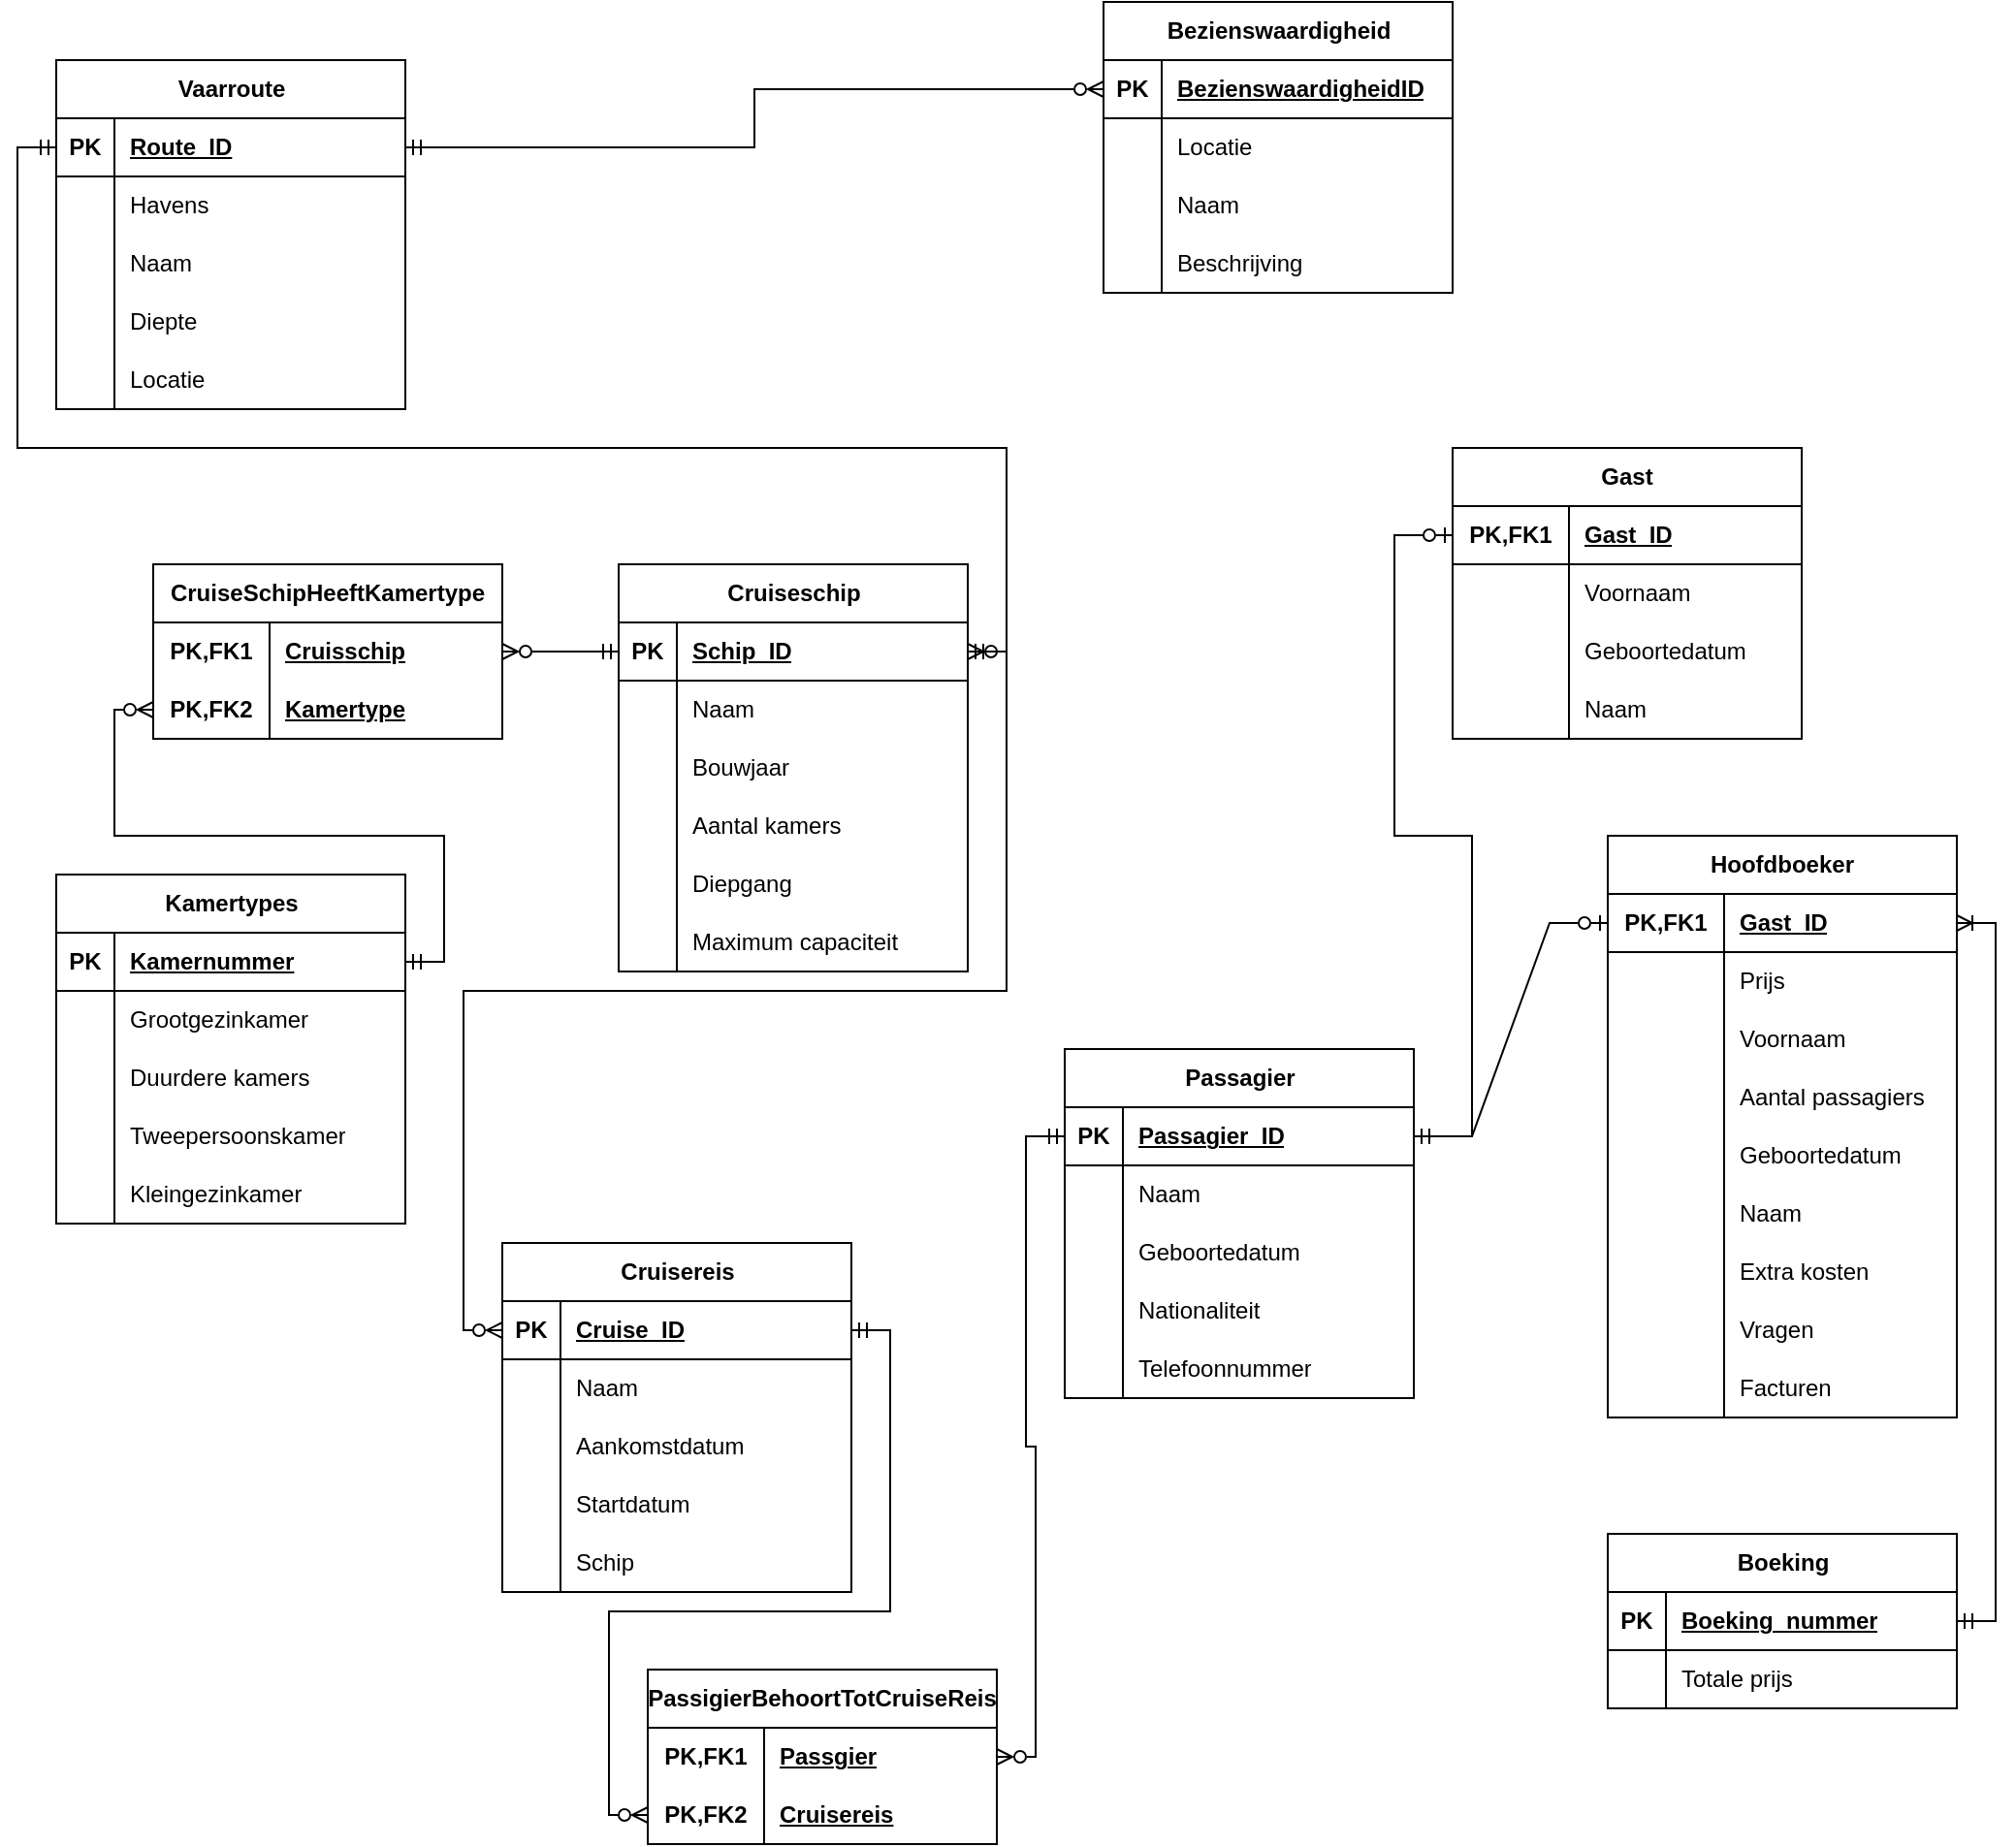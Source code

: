 <mxfile>
    <diagram name="Pagina-1" id="MxXx9mDDx4QhnKRGzJoc">
        <mxGraphModel dx="1166" dy="804" grid="1" gridSize="10" guides="1" tooltips="1" connect="1" arrows="1" fold="1" page="1" pageScale="1" pageWidth="1169" pageHeight="1169" math="0" shadow="0">
            <root>
                <mxCell id="0"/>
                <mxCell id="1" parent="0"/>
                <mxCell id="ulUofEQwC76TlxOt-sCr-1" value="Vaarroute" style="shape=table;startSize=30;container=1;collapsible=1;childLayout=tableLayout;fixedRows=1;rowLines=0;fontStyle=1;align=center;resizeLast=1;html=1;" parent="1" vertex="1">
                    <mxGeometry x="100" y="130" width="180" height="180" as="geometry"/>
                </mxCell>
                <mxCell id="ulUofEQwC76TlxOt-sCr-2" value="" style="shape=tableRow;horizontal=0;startSize=0;swimlaneHead=0;swimlaneBody=0;fillColor=none;collapsible=0;dropTarget=0;points=[[0,0.5],[1,0.5]];portConstraint=eastwest;top=0;left=0;right=0;bottom=1;" parent="ulUofEQwC76TlxOt-sCr-1" vertex="1">
                    <mxGeometry y="30" width="180" height="30" as="geometry"/>
                </mxCell>
                <mxCell id="ulUofEQwC76TlxOt-sCr-3" value="PK" style="shape=partialRectangle;connectable=0;fillColor=none;top=0;left=0;bottom=0;right=0;fontStyle=1;overflow=hidden;whiteSpace=wrap;html=1;" parent="ulUofEQwC76TlxOt-sCr-2" vertex="1">
                    <mxGeometry width="30" height="30" as="geometry">
                        <mxRectangle width="30" height="30" as="alternateBounds"/>
                    </mxGeometry>
                </mxCell>
                <mxCell id="ulUofEQwC76TlxOt-sCr-4" value="Route_ID" style="shape=partialRectangle;connectable=0;fillColor=none;top=0;left=0;bottom=0;right=0;align=left;spacingLeft=6;fontStyle=5;overflow=hidden;whiteSpace=wrap;html=1;" parent="ulUofEQwC76TlxOt-sCr-2" vertex="1">
                    <mxGeometry x="30" width="150" height="30" as="geometry">
                        <mxRectangle width="150" height="30" as="alternateBounds"/>
                    </mxGeometry>
                </mxCell>
                <mxCell id="ulUofEQwC76TlxOt-sCr-5" value="" style="shape=tableRow;horizontal=0;startSize=0;swimlaneHead=0;swimlaneBody=0;fillColor=none;collapsible=0;dropTarget=0;points=[[0,0.5],[1,0.5]];portConstraint=eastwest;top=0;left=0;right=0;bottom=0;" parent="ulUofEQwC76TlxOt-sCr-1" vertex="1">
                    <mxGeometry y="60" width="180" height="30" as="geometry"/>
                </mxCell>
                <mxCell id="ulUofEQwC76TlxOt-sCr-6" value="" style="shape=partialRectangle;connectable=0;fillColor=none;top=0;left=0;bottom=0;right=0;editable=1;overflow=hidden;whiteSpace=wrap;html=1;" parent="ulUofEQwC76TlxOt-sCr-5" vertex="1">
                    <mxGeometry width="30" height="30" as="geometry">
                        <mxRectangle width="30" height="30" as="alternateBounds"/>
                    </mxGeometry>
                </mxCell>
                <mxCell id="ulUofEQwC76TlxOt-sCr-7" value="Havens" style="shape=partialRectangle;connectable=0;fillColor=none;top=0;left=0;bottom=0;right=0;align=left;spacingLeft=6;overflow=hidden;whiteSpace=wrap;html=1;" parent="ulUofEQwC76TlxOt-sCr-5" vertex="1">
                    <mxGeometry x="30" width="150" height="30" as="geometry">
                        <mxRectangle width="150" height="30" as="alternateBounds"/>
                    </mxGeometry>
                </mxCell>
                <mxCell id="ulUofEQwC76TlxOt-sCr-8" value="" style="shape=tableRow;horizontal=0;startSize=0;swimlaneHead=0;swimlaneBody=0;fillColor=none;collapsible=0;dropTarget=0;points=[[0,0.5],[1,0.5]];portConstraint=eastwest;top=0;left=0;right=0;bottom=0;" parent="ulUofEQwC76TlxOt-sCr-1" vertex="1">
                    <mxGeometry y="90" width="180" height="30" as="geometry"/>
                </mxCell>
                <mxCell id="ulUofEQwC76TlxOt-sCr-9" value="" style="shape=partialRectangle;connectable=0;fillColor=none;top=0;left=0;bottom=0;right=0;editable=1;overflow=hidden;whiteSpace=wrap;html=1;" parent="ulUofEQwC76TlxOt-sCr-8" vertex="1">
                    <mxGeometry width="30" height="30" as="geometry">
                        <mxRectangle width="30" height="30" as="alternateBounds"/>
                    </mxGeometry>
                </mxCell>
                <mxCell id="ulUofEQwC76TlxOt-sCr-10" value="Naam" style="shape=partialRectangle;connectable=0;fillColor=none;top=0;left=0;bottom=0;right=0;align=left;spacingLeft=6;overflow=hidden;whiteSpace=wrap;html=1;" parent="ulUofEQwC76TlxOt-sCr-8" vertex="1">
                    <mxGeometry x="30" width="150" height="30" as="geometry">
                        <mxRectangle width="150" height="30" as="alternateBounds"/>
                    </mxGeometry>
                </mxCell>
                <mxCell id="ulUofEQwC76TlxOt-sCr-11" value="" style="shape=tableRow;horizontal=0;startSize=0;swimlaneHead=0;swimlaneBody=0;fillColor=none;collapsible=0;dropTarget=0;points=[[0,0.5],[1,0.5]];portConstraint=eastwest;top=0;left=0;right=0;bottom=0;" parent="ulUofEQwC76TlxOt-sCr-1" vertex="1">
                    <mxGeometry y="120" width="180" height="30" as="geometry"/>
                </mxCell>
                <mxCell id="ulUofEQwC76TlxOt-sCr-12" value="" style="shape=partialRectangle;connectable=0;fillColor=none;top=0;left=0;bottom=0;right=0;editable=1;overflow=hidden;whiteSpace=wrap;html=1;" parent="ulUofEQwC76TlxOt-sCr-11" vertex="1">
                    <mxGeometry width="30" height="30" as="geometry">
                        <mxRectangle width="30" height="30" as="alternateBounds"/>
                    </mxGeometry>
                </mxCell>
                <mxCell id="ulUofEQwC76TlxOt-sCr-13" value="Diepte" style="shape=partialRectangle;connectable=0;fillColor=none;top=0;left=0;bottom=0;right=0;align=left;spacingLeft=6;overflow=hidden;whiteSpace=wrap;html=1;" parent="ulUofEQwC76TlxOt-sCr-11" vertex="1">
                    <mxGeometry x="30" width="150" height="30" as="geometry">
                        <mxRectangle width="150" height="30" as="alternateBounds"/>
                    </mxGeometry>
                </mxCell>
                <mxCell id="ulUofEQwC76TlxOt-sCr-14" style="shape=tableRow;horizontal=0;startSize=0;swimlaneHead=0;swimlaneBody=0;fillColor=none;collapsible=0;dropTarget=0;points=[[0,0.5],[1,0.5]];portConstraint=eastwest;top=0;left=0;right=0;bottom=0;" parent="ulUofEQwC76TlxOt-sCr-1" vertex="1">
                    <mxGeometry y="150" width="180" height="30" as="geometry"/>
                </mxCell>
                <mxCell id="ulUofEQwC76TlxOt-sCr-15" style="shape=partialRectangle;connectable=0;fillColor=none;top=0;left=0;bottom=0;right=0;editable=1;overflow=hidden;whiteSpace=wrap;html=1;" parent="ulUofEQwC76TlxOt-sCr-14" vertex="1">
                    <mxGeometry width="30" height="30" as="geometry">
                        <mxRectangle width="30" height="30" as="alternateBounds"/>
                    </mxGeometry>
                </mxCell>
                <mxCell id="ulUofEQwC76TlxOt-sCr-16" value="Locatie" style="shape=partialRectangle;connectable=0;fillColor=none;top=0;left=0;bottom=0;right=0;align=left;spacingLeft=6;overflow=hidden;whiteSpace=wrap;html=1;" parent="ulUofEQwC76TlxOt-sCr-14" vertex="1">
                    <mxGeometry x="30" width="150" height="30" as="geometry">
                        <mxRectangle width="150" height="30" as="alternateBounds"/>
                    </mxGeometry>
                </mxCell>
                <mxCell id="ulUofEQwC76TlxOt-sCr-17" value="Bezienswaardigheid" style="shape=table;startSize=30;container=1;collapsible=1;childLayout=tableLayout;fixedRows=1;rowLines=0;fontStyle=1;align=center;resizeLast=1;html=1;" parent="1" vertex="1">
                    <mxGeometry x="640" y="100" width="180" height="150" as="geometry"/>
                </mxCell>
                <mxCell id="ulUofEQwC76TlxOt-sCr-18" value="" style="shape=tableRow;horizontal=0;startSize=0;swimlaneHead=0;swimlaneBody=0;fillColor=none;collapsible=0;dropTarget=0;points=[[0,0.5],[1,0.5]];portConstraint=eastwest;top=0;left=0;right=0;bottom=1;" parent="ulUofEQwC76TlxOt-sCr-17" vertex="1">
                    <mxGeometry y="30" width="180" height="30" as="geometry"/>
                </mxCell>
                <mxCell id="ulUofEQwC76TlxOt-sCr-19" value="PK" style="shape=partialRectangle;connectable=0;fillColor=none;top=0;left=0;bottom=0;right=0;fontStyle=1;overflow=hidden;whiteSpace=wrap;html=1;" parent="ulUofEQwC76TlxOt-sCr-18" vertex="1">
                    <mxGeometry width="30" height="30" as="geometry">
                        <mxRectangle width="30" height="30" as="alternateBounds"/>
                    </mxGeometry>
                </mxCell>
                <mxCell id="ulUofEQwC76TlxOt-sCr-20" value="BezienswaardigheidID" style="shape=partialRectangle;connectable=0;fillColor=none;top=0;left=0;bottom=0;right=0;align=left;spacingLeft=6;fontStyle=5;overflow=hidden;whiteSpace=wrap;html=1;" parent="ulUofEQwC76TlxOt-sCr-18" vertex="1">
                    <mxGeometry x="30" width="150" height="30" as="geometry">
                        <mxRectangle width="150" height="30" as="alternateBounds"/>
                    </mxGeometry>
                </mxCell>
                <mxCell id="ulUofEQwC76TlxOt-sCr-21" value="" style="shape=tableRow;horizontal=0;startSize=0;swimlaneHead=0;swimlaneBody=0;fillColor=none;collapsible=0;dropTarget=0;points=[[0,0.5],[1,0.5]];portConstraint=eastwest;top=0;left=0;right=0;bottom=0;" parent="ulUofEQwC76TlxOt-sCr-17" vertex="1">
                    <mxGeometry y="60" width="180" height="30" as="geometry"/>
                </mxCell>
                <mxCell id="ulUofEQwC76TlxOt-sCr-22" value="" style="shape=partialRectangle;connectable=0;fillColor=none;top=0;left=0;bottom=0;right=0;editable=1;overflow=hidden;whiteSpace=wrap;html=1;" parent="ulUofEQwC76TlxOt-sCr-21" vertex="1">
                    <mxGeometry width="30" height="30" as="geometry">
                        <mxRectangle width="30" height="30" as="alternateBounds"/>
                    </mxGeometry>
                </mxCell>
                <mxCell id="ulUofEQwC76TlxOt-sCr-23" value="Locatie" style="shape=partialRectangle;connectable=0;fillColor=none;top=0;left=0;bottom=0;right=0;align=left;spacingLeft=6;overflow=hidden;whiteSpace=wrap;html=1;" parent="ulUofEQwC76TlxOt-sCr-21" vertex="1">
                    <mxGeometry x="30" width="150" height="30" as="geometry">
                        <mxRectangle width="150" height="30" as="alternateBounds"/>
                    </mxGeometry>
                </mxCell>
                <mxCell id="ulUofEQwC76TlxOt-sCr-24" value="" style="shape=tableRow;horizontal=0;startSize=0;swimlaneHead=0;swimlaneBody=0;fillColor=none;collapsible=0;dropTarget=0;points=[[0,0.5],[1,0.5]];portConstraint=eastwest;top=0;left=0;right=0;bottom=0;" parent="ulUofEQwC76TlxOt-sCr-17" vertex="1">
                    <mxGeometry y="90" width="180" height="30" as="geometry"/>
                </mxCell>
                <mxCell id="ulUofEQwC76TlxOt-sCr-25" value="" style="shape=partialRectangle;connectable=0;fillColor=none;top=0;left=0;bottom=0;right=0;editable=1;overflow=hidden;whiteSpace=wrap;html=1;" parent="ulUofEQwC76TlxOt-sCr-24" vertex="1">
                    <mxGeometry width="30" height="30" as="geometry">
                        <mxRectangle width="30" height="30" as="alternateBounds"/>
                    </mxGeometry>
                </mxCell>
                <mxCell id="ulUofEQwC76TlxOt-sCr-26" value="Naam" style="shape=partialRectangle;connectable=0;fillColor=none;top=0;left=0;bottom=0;right=0;align=left;spacingLeft=6;overflow=hidden;whiteSpace=wrap;html=1;" parent="ulUofEQwC76TlxOt-sCr-24" vertex="1">
                    <mxGeometry x="30" width="150" height="30" as="geometry">
                        <mxRectangle width="150" height="30" as="alternateBounds"/>
                    </mxGeometry>
                </mxCell>
                <mxCell id="ulUofEQwC76TlxOt-sCr-27" value="" style="shape=tableRow;horizontal=0;startSize=0;swimlaneHead=0;swimlaneBody=0;fillColor=none;collapsible=0;dropTarget=0;points=[[0,0.5],[1,0.5]];portConstraint=eastwest;top=0;left=0;right=0;bottom=0;" parent="ulUofEQwC76TlxOt-sCr-17" vertex="1">
                    <mxGeometry y="120" width="180" height="30" as="geometry"/>
                </mxCell>
                <mxCell id="ulUofEQwC76TlxOt-sCr-28" value="" style="shape=partialRectangle;connectable=0;fillColor=none;top=0;left=0;bottom=0;right=0;editable=1;overflow=hidden;whiteSpace=wrap;html=1;" parent="ulUofEQwC76TlxOt-sCr-27" vertex="1">
                    <mxGeometry width="30" height="30" as="geometry">
                        <mxRectangle width="30" height="30" as="alternateBounds"/>
                    </mxGeometry>
                </mxCell>
                <mxCell id="ulUofEQwC76TlxOt-sCr-29" value="Beschrijving" style="shape=partialRectangle;connectable=0;fillColor=none;top=0;left=0;bottom=0;right=0;align=left;spacingLeft=6;overflow=hidden;whiteSpace=wrap;html=1;" parent="ulUofEQwC76TlxOt-sCr-27" vertex="1">
                    <mxGeometry x="30" width="150" height="30" as="geometry">
                        <mxRectangle width="150" height="30" as="alternateBounds"/>
                    </mxGeometry>
                </mxCell>
                <mxCell id="ulUofEQwC76TlxOt-sCr-30" value="Cruisereis" style="shape=table;startSize=30;container=1;collapsible=1;childLayout=tableLayout;fixedRows=1;rowLines=0;fontStyle=1;align=center;resizeLast=1;html=1;" parent="1" vertex="1">
                    <mxGeometry x="330" y="740" width="180" height="180" as="geometry"/>
                </mxCell>
                <mxCell id="ulUofEQwC76TlxOt-sCr-31" value="" style="shape=tableRow;horizontal=0;startSize=0;swimlaneHead=0;swimlaneBody=0;fillColor=none;collapsible=0;dropTarget=0;points=[[0,0.5],[1,0.5]];portConstraint=eastwest;top=0;left=0;right=0;bottom=1;" parent="ulUofEQwC76TlxOt-sCr-30" vertex="1">
                    <mxGeometry y="30" width="180" height="30" as="geometry"/>
                </mxCell>
                <mxCell id="ulUofEQwC76TlxOt-sCr-32" value="PK" style="shape=partialRectangle;connectable=0;fillColor=none;top=0;left=0;bottom=0;right=0;fontStyle=1;overflow=hidden;whiteSpace=wrap;html=1;" parent="ulUofEQwC76TlxOt-sCr-31" vertex="1">
                    <mxGeometry width="30" height="30" as="geometry">
                        <mxRectangle width="30" height="30" as="alternateBounds"/>
                    </mxGeometry>
                </mxCell>
                <mxCell id="ulUofEQwC76TlxOt-sCr-33" value="Cruise_ID" style="shape=partialRectangle;connectable=0;fillColor=none;top=0;left=0;bottom=0;right=0;align=left;spacingLeft=6;fontStyle=5;overflow=hidden;whiteSpace=wrap;html=1;" parent="ulUofEQwC76TlxOt-sCr-31" vertex="1">
                    <mxGeometry x="30" width="150" height="30" as="geometry">
                        <mxRectangle width="150" height="30" as="alternateBounds"/>
                    </mxGeometry>
                </mxCell>
                <mxCell id="ulUofEQwC76TlxOt-sCr-34" value="" style="shape=tableRow;horizontal=0;startSize=0;swimlaneHead=0;swimlaneBody=0;fillColor=none;collapsible=0;dropTarget=0;points=[[0,0.5],[1,0.5]];portConstraint=eastwest;top=0;left=0;right=0;bottom=0;" parent="ulUofEQwC76TlxOt-sCr-30" vertex="1">
                    <mxGeometry y="60" width="180" height="30" as="geometry"/>
                </mxCell>
                <mxCell id="ulUofEQwC76TlxOt-sCr-35" value="" style="shape=partialRectangle;connectable=0;fillColor=none;top=0;left=0;bottom=0;right=0;editable=1;overflow=hidden;whiteSpace=wrap;html=1;" parent="ulUofEQwC76TlxOt-sCr-34" vertex="1">
                    <mxGeometry width="30" height="30" as="geometry">
                        <mxRectangle width="30" height="30" as="alternateBounds"/>
                    </mxGeometry>
                </mxCell>
                <mxCell id="ulUofEQwC76TlxOt-sCr-36" value="Naam" style="shape=partialRectangle;connectable=0;fillColor=none;top=0;left=0;bottom=0;right=0;align=left;spacingLeft=6;overflow=hidden;whiteSpace=wrap;html=1;" parent="ulUofEQwC76TlxOt-sCr-34" vertex="1">
                    <mxGeometry x="30" width="150" height="30" as="geometry">
                        <mxRectangle width="150" height="30" as="alternateBounds"/>
                    </mxGeometry>
                </mxCell>
                <mxCell id="ulUofEQwC76TlxOt-sCr-37" value="" style="shape=tableRow;horizontal=0;startSize=0;swimlaneHead=0;swimlaneBody=0;fillColor=none;collapsible=0;dropTarget=0;points=[[0,0.5],[1,0.5]];portConstraint=eastwest;top=0;left=0;right=0;bottom=0;" parent="ulUofEQwC76TlxOt-sCr-30" vertex="1">
                    <mxGeometry y="90" width="180" height="30" as="geometry"/>
                </mxCell>
                <mxCell id="ulUofEQwC76TlxOt-sCr-38" value="" style="shape=partialRectangle;connectable=0;fillColor=none;top=0;left=0;bottom=0;right=0;editable=1;overflow=hidden;whiteSpace=wrap;html=1;" parent="ulUofEQwC76TlxOt-sCr-37" vertex="1">
                    <mxGeometry width="30" height="30" as="geometry">
                        <mxRectangle width="30" height="30" as="alternateBounds"/>
                    </mxGeometry>
                </mxCell>
                <mxCell id="ulUofEQwC76TlxOt-sCr-39" value="Aankomstdatum" style="shape=partialRectangle;connectable=0;fillColor=none;top=0;left=0;bottom=0;right=0;align=left;spacingLeft=6;overflow=hidden;whiteSpace=wrap;html=1;" parent="ulUofEQwC76TlxOt-sCr-37" vertex="1">
                    <mxGeometry x="30" width="150" height="30" as="geometry">
                        <mxRectangle width="150" height="30" as="alternateBounds"/>
                    </mxGeometry>
                </mxCell>
                <mxCell id="ulUofEQwC76TlxOt-sCr-40" value="" style="shape=tableRow;horizontal=0;startSize=0;swimlaneHead=0;swimlaneBody=0;fillColor=none;collapsible=0;dropTarget=0;points=[[0,0.5],[1,0.5]];portConstraint=eastwest;top=0;left=0;right=0;bottom=0;" parent="ulUofEQwC76TlxOt-sCr-30" vertex="1">
                    <mxGeometry y="120" width="180" height="30" as="geometry"/>
                </mxCell>
                <mxCell id="ulUofEQwC76TlxOt-sCr-41" value="" style="shape=partialRectangle;connectable=0;fillColor=none;top=0;left=0;bottom=0;right=0;editable=1;overflow=hidden;whiteSpace=wrap;html=1;" parent="ulUofEQwC76TlxOt-sCr-40" vertex="1">
                    <mxGeometry width="30" height="30" as="geometry">
                        <mxRectangle width="30" height="30" as="alternateBounds"/>
                    </mxGeometry>
                </mxCell>
                <mxCell id="ulUofEQwC76TlxOt-sCr-42" value="Startdatum" style="shape=partialRectangle;connectable=0;fillColor=none;top=0;left=0;bottom=0;right=0;align=left;spacingLeft=6;overflow=hidden;whiteSpace=wrap;html=1;" parent="ulUofEQwC76TlxOt-sCr-40" vertex="1">
                    <mxGeometry x="30" width="150" height="30" as="geometry">
                        <mxRectangle width="150" height="30" as="alternateBounds"/>
                    </mxGeometry>
                </mxCell>
                <mxCell id="ulUofEQwC76TlxOt-sCr-43" style="shape=tableRow;horizontal=0;startSize=0;swimlaneHead=0;swimlaneBody=0;fillColor=none;collapsible=0;dropTarget=0;points=[[0,0.5],[1,0.5]];portConstraint=eastwest;top=0;left=0;right=0;bottom=0;" parent="ulUofEQwC76TlxOt-sCr-30" vertex="1">
                    <mxGeometry y="150" width="180" height="30" as="geometry"/>
                </mxCell>
                <mxCell id="ulUofEQwC76TlxOt-sCr-44" style="shape=partialRectangle;connectable=0;fillColor=none;top=0;left=0;bottom=0;right=0;editable=1;overflow=hidden;whiteSpace=wrap;html=1;" parent="ulUofEQwC76TlxOt-sCr-43" vertex="1">
                    <mxGeometry width="30" height="30" as="geometry">
                        <mxRectangle width="30" height="30" as="alternateBounds"/>
                    </mxGeometry>
                </mxCell>
                <mxCell id="ulUofEQwC76TlxOt-sCr-45" value="Schip" style="shape=partialRectangle;connectable=0;fillColor=none;top=0;left=0;bottom=0;right=0;align=left;spacingLeft=6;overflow=hidden;whiteSpace=wrap;html=1;" parent="ulUofEQwC76TlxOt-sCr-43" vertex="1">
                    <mxGeometry x="30" width="150" height="30" as="geometry">
                        <mxRectangle width="150" height="30" as="alternateBounds"/>
                    </mxGeometry>
                </mxCell>
                <mxCell id="ulUofEQwC76TlxOt-sCr-46" value="Cruiseschip" style="shape=table;startSize=30;container=1;collapsible=1;childLayout=tableLayout;fixedRows=1;rowLines=0;fontStyle=1;align=center;resizeLast=1;html=1;" parent="1" vertex="1">
                    <mxGeometry x="390" y="390" width="180" height="210" as="geometry"/>
                </mxCell>
                <mxCell id="ulUofEQwC76TlxOt-sCr-47" value="" style="shape=tableRow;horizontal=0;startSize=0;swimlaneHead=0;swimlaneBody=0;fillColor=none;collapsible=0;dropTarget=0;points=[[0,0.5],[1,0.5]];portConstraint=eastwest;top=0;left=0;right=0;bottom=1;" parent="ulUofEQwC76TlxOt-sCr-46" vertex="1">
                    <mxGeometry y="30" width="180" height="30" as="geometry"/>
                </mxCell>
                <mxCell id="ulUofEQwC76TlxOt-sCr-48" value="PK" style="shape=partialRectangle;connectable=0;fillColor=none;top=0;left=0;bottom=0;right=0;fontStyle=1;overflow=hidden;whiteSpace=wrap;html=1;" parent="ulUofEQwC76TlxOt-sCr-47" vertex="1">
                    <mxGeometry width="30" height="30" as="geometry">
                        <mxRectangle width="30" height="30" as="alternateBounds"/>
                    </mxGeometry>
                </mxCell>
                <mxCell id="ulUofEQwC76TlxOt-sCr-49" value="Schip_ID" style="shape=partialRectangle;connectable=0;fillColor=none;top=0;left=0;bottom=0;right=0;align=left;spacingLeft=6;fontStyle=5;overflow=hidden;whiteSpace=wrap;html=1;" parent="ulUofEQwC76TlxOt-sCr-47" vertex="1">
                    <mxGeometry x="30" width="150" height="30" as="geometry">
                        <mxRectangle width="150" height="30" as="alternateBounds"/>
                    </mxGeometry>
                </mxCell>
                <mxCell id="ulUofEQwC76TlxOt-sCr-50" value="" style="shape=tableRow;horizontal=0;startSize=0;swimlaneHead=0;swimlaneBody=0;fillColor=none;collapsible=0;dropTarget=0;points=[[0,0.5],[1,0.5]];portConstraint=eastwest;top=0;left=0;right=0;bottom=0;" parent="ulUofEQwC76TlxOt-sCr-46" vertex="1">
                    <mxGeometry y="60" width="180" height="30" as="geometry"/>
                </mxCell>
                <mxCell id="ulUofEQwC76TlxOt-sCr-51" value="" style="shape=partialRectangle;connectable=0;fillColor=none;top=0;left=0;bottom=0;right=0;editable=1;overflow=hidden;whiteSpace=wrap;html=1;" parent="ulUofEQwC76TlxOt-sCr-50" vertex="1">
                    <mxGeometry width="30" height="30" as="geometry">
                        <mxRectangle width="30" height="30" as="alternateBounds"/>
                    </mxGeometry>
                </mxCell>
                <mxCell id="ulUofEQwC76TlxOt-sCr-52" value="Naam" style="shape=partialRectangle;connectable=0;fillColor=none;top=0;left=0;bottom=0;right=0;align=left;spacingLeft=6;overflow=hidden;whiteSpace=wrap;html=1;" parent="ulUofEQwC76TlxOt-sCr-50" vertex="1">
                    <mxGeometry x="30" width="150" height="30" as="geometry">
                        <mxRectangle width="150" height="30" as="alternateBounds"/>
                    </mxGeometry>
                </mxCell>
                <mxCell id="ulUofEQwC76TlxOt-sCr-53" value="" style="shape=tableRow;horizontal=0;startSize=0;swimlaneHead=0;swimlaneBody=0;fillColor=none;collapsible=0;dropTarget=0;points=[[0,0.5],[1,0.5]];portConstraint=eastwest;top=0;left=0;right=0;bottom=0;" parent="ulUofEQwC76TlxOt-sCr-46" vertex="1">
                    <mxGeometry y="90" width="180" height="30" as="geometry"/>
                </mxCell>
                <mxCell id="ulUofEQwC76TlxOt-sCr-54" value="" style="shape=partialRectangle;connectable=0;fillColor=none;top=0;left=0;bottom=0;right=0;editable=1;overflow=hidden;whiteSpace=wrap;html=1;" parent="ulUofEQwC76TlxOt-sCr-53" vertex="1">
                    <mxGeometry width="30" height="30" as="geometry">
                        <mxRectangle width="30" height="30" as="alternateBounds"/>
                    </mxGeometry>
                </mxCell>
                <mxCell id="ulUofEQwC76TlxOt-sCr-55" value="Bouwjaar" style="shape=partialRectangle;connectable=0;fillColor=none;top=0;left=0;bottom=0;right=0;align=left;spacingLeft=6;overflow=hidden;whiteSpace=wrap;html=1;" parent="ulUofEQwC76TlxOt-sCr-53" vertex="1">
                    <mxGeometry x="30" width="150" height="30" as="geometry">
                        <mxRectangle width="150" height="30" as="alternateBounds"/>
                    </mxGeometry>
                </mxCell>
                <mxCell id="ulUofEQwC76TlxOt-sCr-56" value="" style="shape=tableRow;horizontal=0;startSize=0;swimlaneHead=0;swimlaneBody=0;fillColor=none;collapsible=0;dropTarget=0;points=[[0,0.5],[1,0.5]];portConstraint=eastwest;top=0;left=0;right=0;bottom=0;" parent="ulUofEQwC76TlxOt-sCr-46" vertex="1">
                    <mxGeometry y="120" width="180" height="30" as="geometry"/>
                </mxCell>
                <mxCell id="ulUofEQwC76TlxOt-sCr-57" value="" style="shape=partialRectangle;connectable=0;fillColor=none;top=0;left=0;bottom=0;right=0;editable=1;overflow=hidden;whiteSpace=wrap;html=1;" parent="ulUofEQwC76TlxOt-sCr-56" vertex="1">
                    <mxGeometry width="30" height="30" as="geometry">
                        <mxRectangle width="30" height="30" as="alternateBounds"/>
                    </mxGeometry>
                </mxCell>
                <mxCell id="ulUofEQwC76TlxOt-sCr-58" value="Aantal kamers" style="shape=partialRectangle;connectable=0;fillColor=none;top=0;left=0;bottom=0;right=0;align=left;spacingLeft=6;overflow=hidden;whiteSpace=wrap;html=1;" parent="ulUofEQwC76TlxOt-sCr-56" vertex="1">
                    <mxGeometry x="30" width="150" height="30" as="geometry">
                        <mxRectangle width="150" height="30" as="alternateBounds"/>
                    </mxGeometry>
                </mxCell>
                <mxCell id="ulUofEQwC76TlxOt-sCr-59" style="shape=tableRow;horizontal=0;startSize=0;swimlaneHead=0;swimlaneBody=0;fillColor=none;collapsible=0;dropTarget=0;points=[[0,0.5],[1,0.5]];portConstraint=eastwest;top=0;left=0;right=0;bottom=0;" parent="ulUofEQwC76TlxOt-sCr-46" vertex="1">
                    <mxGeometry y="150" width="180" height="30" as="geometry"/>
                </mxCell>
                <mxCell id="ulUofEQwC76TlxOt-sCr-60" style="shape=partialRectangle;connectable=0;fillColor=none;top=0;left=0;bottom=0;right=0;editable=1;overflow=hidden;whiteSpace=wrap;html=1;" parent="ulUofEQwC76TlxOt-sCr-59" vertex="1">
                    <mxGeometry width="30" height="30" as="geometry">
                        <mxRectangle width="30" height="30" as="alternateBounds"/>
                    </mxGeometry>
                </mxCell>
                <mxCell id="ulUofEQwC76TlxOt-sCr-61" value="Diepgang" style="shape=partialRectangle;connectable=0;fillColor=none;top=0;left=0;bottom=0;right=0;align=left;spacingLeft=6;overflow=hidden;whiteSpace=wrap;html=1;" parent="ulUofEQwC76TlxOt-sCr-59" vertex="1">
                    <mxGeometry x="30" width="150" height="30" as="geometry">
                        <mxRectangle width="150" height="30" as="alternateBounds"/>
                    </mxGeometry>
                </mxCell>
                <mxCell id="ulUofEQwC76TlxOt-sCr-62" style="shape=tableRow;horizontal=0;startSize=0;swimlaneHead=0;swimlaneBody=0;fillColor=none;collapsible=0;dropTarget=0;points=[[0,0.5],[1,0.5]];portConstraint=eastwest;top=0;left=0;right=0;bottom=0;" parent="ulUofEQwC76TlxOt-sCr-46" vertex="1">
                    <mxGeometry y="180" width="180" height="30" as="geometry"/>
                </mxCell>
                <mxCell id="ulUofEQwC76TlxOt-sCr-63" style="shape=partialRectangle;connectable=0;fillColor=none;top=0;left=0;bottom=0;right=0;editable=1;overflow=hidden;whiteSpace=wrap;html=1;" parent="ulUofEQwC76TlxOt-sCr-62" vertex="1">
                    <mxGeometry width="30" height="30" as="geometry">
                        <mxRectangle width="30" height="30" as="alternateBounds"/>
                    </mxGeometry>
                </mxCell>
                <mxCell id="ulUofEQwC76TlxOt-sCr-64" value="Maximum capaciteit" style="shape=partialRectangle;connectable=0;fillColor=none;top=0;left=0;bottom=0;right=0;align=left;spacingLeft=6;overflow=hidden;whiteSpace=wrap;html=1;" parent="ulUofEQwC76TlxOt-sCr-62" vertex="1">
                    <mxGeometry x="30" width="150" height="30" as="geometry">
                        <mxRectangle width="150" height="30" as="alternateBounds"/>
                    </mxGeometry>
                </mxCell>
                <mxCell id="ulUofEQwC76TlxOt-sCr-65" value="Kamertypes" style="shape=table;startSize=30;container=1;collapsible=1;childLayout=tableLayout;fixedRows=1;rowLines=0;fontStyle=1;align=center;resizeLast=1;html=1;" parent="1" vertex="1">
                    <mxGeometry x="100" y="550" width="180" height="180" as="geometry"/>
                </mxCell>
                <mxCell id="ulUofEQwC76TlxOt-sCr-66" value="" style="shape=tableRow;horizontal=0;startSize=0;swimlaneHead=0;swimlaneBody=0;fillColor=none;collapsible=0;dropTarget=0;points=[[0,0.5],[1,0.5]];portConstraint=eastwest;top=0;left=0;right=0;bottom=1;" parent="ulUofEQwC76TlxOt-sCr-65" vertex="1">
                    <mxGeometry y="30" width="180" height="30" as="geometry"/>
                </mxCell>
                <mxCell id="ulUofEQwC76TlxOt-sCr-67" value="PK" style="shape=partialRectangle;connectable=0;fillColor=none;top=0;left=0;bottom=0;right=0;fontStyle=1;overflow=hidden;whiteSpace=wrap;html=1;" parent="ulUofEQwC76TlxOt-sCr-66" vertex="1">
                    <mxGeometry width="30" height="30" as="geometry">
                        <mxRectangle width="30" height="30" as="alternateBounds"/>
                    </mxGeometry>
                </mxCell>
                <mxCell id="ulUofEQwC76TlxOt-sCr-68" value="Kamernummer" style="shape=partialRectangle;connectable=0;fillColor=none;top=0;left=0;bottom=0;right=0;align=left;spacingLeft=6;fontStyle=5;overflow=hidden;whiteSpace=wrap;html=1;" parent="ulUofEQwC76TlxOt-sCr-66" vertex="1">
                    <mxGeometry x="30" width="150" height="30" as="geometry">
                        <mxRectangle width="150" height="30" as="alternateBounds"/>
                    </mxGeometry>
                </mxCell>
                <mxCell id="ulUofEQwC76TlxOt-sCr-69" value="" style="shape=tableRow;horizontal=0;startSize=0;swimlaneHead=0;swimlaneBody=0;fillColor=none;collapsible=0;dropTarget=0;points=[[0,0.5],[1,0.5]];portConstraint=eastwest;top=0;left=0;right=0;bottom=0;" parent="ulUofEQwC76TlxOt-sCr-65" vertex="1">
                    <mxGeometry y="60" width="180" height="30" as="geometry"/>
                </mxCell>
                <mxCell id="ulUofEQwC76TlxOt-sCr-70" value="" style="shape=partialRectangle;connectable=0;fillColor=none;top=0;left=0;bottom=0;right=0;editable=1;overflow=hidden;whiteSpace=wrap;html=1;" parent="ulUofEQwC76TlxOt-sCr-69" vertex="1">
                    <mxGeometry width="30" height="30" as="geometry">
                        <mxRectangle width="30" height="30" as="alternateBounds"/>
                    </mxGeometry>
                </mxCell>
                <mxCell id="ulUofEQwC76TlxOt-sCr-71" value="Grootgezinkamer" style="shape=partialRectangle;connectable=0;fillColor=none;top=0;left=0;bottom=0;right=0;align=left;spacingLeft=6;overflow=hidden;whiteSpace=wrap;html=1;" parent="ulUofEQwC76TlxOt-sCr-69" vertex="1">
                    <mxGeometry x="30" width="150" height="30" as="geometry">
                        <mxRectangle width="150" height="30" as="alternateBounds"/>
                    </mxGeometry>
                </mxCell>
                <mxCell id="ulUofEQwC76TlxOt-sCr-72" value="" style="shape=tableRow;horizontal=0;startSize=0;swimlaneHead=0;swimlaneBody=0;fillColor=none;collapsible=0;dropTarget=0;points=[[0,0.5],[1,0.5]];portConstraint=eastwest;top=0;left=0;right=0;bottom=0;" parent="ulUofEQwC76TlxOt-sCr-65" vertex="1">
                    <mxGeometry y="90" width="180" height="30" as="geometry"/>
                </mxCell>
                <mxCell id="ulUofEQwC76TlxOt-sCr-73" value="" style="shape=partialRectangle;connectable=0;fillColor=none;top=0;left=0;bottom=0;right=0;editable=1;overflow=hidden;whiteSpace=wrap;html=1;" parent="ulUofEQwC76TlxOt-sCr-72" vertex="1">
                    <mxGeometry width="30" height="30" as="geometry">
                        <mxRectangle width="30" height="30" as="alternateBounds"/>
                    </mxGeometry>
                </mxCell>
                <mxCell id="ulUofEQwC76TlxOt-sCr-74" value="Duurdere kamers" style="shape=partialRectangle;connectable=0;fillColor=none;top=0;left=0;bottom=0;right=0;align=left;spacingLeft=6;overflow=hidden;whiteSpace=wrap;html=1;" parent="ulUofEQwC76TlxOt-sCr-72" vertex="1">
                    <mxGeometry x="30" width="150" height="30" as="geometry">
                        <mxRectangle width="150" height="30" as="alternateBounds"/>
                    </mxGeometry>
                </mxCell>
                <mxCell id="ulUofEQwC76TlxOt-sCr-75" value="" style="shape=tableRow;horizontal=0;startSize=0;swimlaneHead=0;swimlaneBody=0;fillColor=none;collapsible=0;dropTarget=0;points=[[0,0.5],[1,0.5]];portConstraint=eastwest;top=0;left=0;right=0;bottom=0;" parent="ulUofEQwC76TlxOt-sCr-65" vertex="1">
                    <mxGeometry y="120" width="180" height="30" as="geometry"/>
                </mxCell>
                <mxCell id="ulUofEQwC76TlxOt-sCr-76" value="" style="shape=partialRectangle;connectable=0;fillColor=none;top=0;left=0;bottom=0;right=0;editable=1;overflow=hidden;whiteSpace=wrap;html=1;" parent="ulUofEQwC76TlxOt-sCr-75" vertex="1">
                    <mxGeometry width="30" height="30" as="geometry">
                        <mxRectangle width="30" height="30" as="alternateBounds"/>
                    </mxGeometry>
                </mxCell>
                <mxCell id="ulUofEQwC76TlxOt-sCr-77" value="Tweepersoonskamer" style="shape=partialRectangle;connectable=0;fillColor=none;top=0;left=0;bottom=0;right=0;align=left;spacingLeft=6;overflow=hidden;whiteSpace=wrap;html=1;" parent="ulUofEQwC76TlxOt-sCr-75" vertex="1">
                    <mxGeometry x="30" width="150" height="30" as="geometry">
                        <mxRectangle width="150" height="30" as="alternateBounds"/>
                    </mxGeometry>
                </mxCell>
                <mxCell id="ulUofEQwC76TlxOt-sCr-78" style="shape=tableRow;horizontal=0;startSize=0;swimlaneHead=0;swimlaneBody=0;fillColor=none;collapsible=0;dropTarget=0;points=[[0,0.5],[1,0.5]];portConstraint=eastwest;top=0;left=0;right=0;bottom=0;" parent="ulUofEQwC76TlxOt-sCr-65" vertex="1">
                    <mxGeometry y="150" width="180" height="30" as="geometry"/>
                </mxCell>
                <mxCell id="ulUofEQwC76TlxOt-sCr-79" style="shape=partialRectangle;connectable=0;fillColor=none;top=0;left=0;bottom=0;right=0;editable=1;overflow=hidden;whiteSpace=wrap;html=1;" parent="ulUofEQwC76TlxOt-sCr-78" vertex="1">
                    <mxGeometry width="30" height="30" as="geometry">
                        <mxRectangle width="30" height="30" as="alternateBounds"/>
                    </mxGeometry>
                </mxCell>
                <mxCell id="ulUofEQwC76TlxOt-sCr-80" value="Kleingezinkamer" style="shape=partialRectangle;connectable=0;fillColor=none;top=0;left=0;bottom=0;right=0;align=left;spacingLeft=6;overflow=hidden;whiteSpace=wrap;html=1;" parent="ulUofEQwC76TlxOt-sCr-78" vertex="1">
                    <mxGeometry x="30" width="150" height="30" as="geometry">
                        <mxRectangle width="150" height="30" as="alternateBounds"/>
                    </mxGeometry>
                </mxCell>
                <mxCell id="ulUofEQwC76TlxOt-sCr-81" value="Passagier" style="shape=table;startSize=30;container=1;collapsible=1;childLayout=tableLayout;fixedRows=1;rowLines=0;fontStyle=1;align=center;resizeLast=1;html=1;" parent="1" vertex="1">
                    <mxGeometry x="620" y="640" width="180" height="180" as="geometry"/>
                </mxCell>
                <mxCell id="ulUofEQwC76TlxOt-sCr-82" value="" style="shape=tableRow;horizontal=0;startSize=0;swimlaneHead=0;swimlaneBody=0;fillColor=none;collapsible=0;dropTarget=0;points=[[0,0.5],[1,0.5]];portConstraint=eastwest;top=0;left=0;right=0;bottom=1;" parent="ulUofEQwC76TlxOt-sCr-81" vertex="1">
                    <mxGeometry y="30" width="180" height="30" as="geometry"/>
                </mxCell>
                <mxCell id="ulUofEQwC76TlxOt-sCr-83" value="PK" style="shape=partialRectangle;connectable=0;fillColor=none;top=0;left=0;bottom=0;right=0;fontStyle=1;overflow=hidden;whiteSpace=wrap;html=1;" parent="ulUofEQwC76TlxOt-sCr-82" vertex="1">
                    <mxGeometry width="30" height="30" as="geometry">
                        <mxRectangle width="30" height="30" as="alternateBounds"/>
                    </mxGeometry>
                </mxCell>
                <mxCell id="ulUofEQwC76TlxOt-sCr-84" value="Passagier_ID" style="shape=partialRectangle;connectable=0;fillColor=none;top=0;left=0;bottom=0;right=0;align=left;spacingLeft=6;fontStyle=5;overflow=hidden;whiteSpace=wrap;html=1;" parent="ulUofEQwC76TlxOt-sCr-82" vertex="1">
                    <mxGeometry x="30" width="150" height="30" as="geometry">
                        <mxRectangle width="150" height="30" as="alternateBounds"/>
                    </mxGeometry>
                </mxCell>
                <mxCell id="ulUofEQwC76TlxOt-sCr-85" value="" style="shape=tableRow;horizontal=0;startSize=0;swimlaneHead=0;swimlaneBody=0;fillColor=none;collapsible=0;dropTarget=0;points=[[0,0.5],[1,0.5]];portConstraint=eastwest;top=0;left=0;right=0;bottom=0;" parent="ulUofEQwC76TlxOt-sCr-81" vertex="1">
                    <mxGeometry y="60" width="180" height="30" as="geometry"/>
                </mxCell>
                <mxCell id="ulUofEQwC76TlxOt-sCr-86" value="" style="shape=partialRectangle;connectable=0;fillColor=none;top=0;left=0;bottom=0;right=0;editable=1;overflow=hidden;whiteSpace=wrap;html=1;" parent="ulUofEQwC76TlxOt-sCr-85" vertex="1">
                    <mxGeometry width="30" height="30" as="geometry">
                        <mxRectangle width="30" height="30" as="alternateBounds"/>
                    </mxGeometry>
                </mxCell>
                <mxCell id="ulUofEQwC76TlxOt-sCr-87" value="Naam" style="shape=partialRectangle;connectable=0;fillColor=none;top=0;left=0;bottom=0;right=0;align=left;spacingLeft=6;overflow=hidden;whiteSpace=wrap;html=1;" parent="ulUofEQwC76TlxOt-sCr-85" vertex="1">
                    <mxGeometry x="30" width="150" height="30" as="geometry">
                        <mxRectangle width="150" height="30" as="alternateBounds"/>
                    </mxGeometry>
                </mxCell>
                <mxCell id="ulUofEQwC76TlxOt-sCr-88" value="" style="shape=tableRow;horizontal=0;startSize=0;swimlaneHead=0;swimlaneBody=0;fillColor=none;collapsible=0;dropTarget=0;points=[[0,0.5],[1,0.5]];portConstraint=eastwest;top=0;left=0;right=0;bottom=0;" parent="ulUofEQwC76TlxOt-sCr-81" vertex="1">
                    <mxGeometry y="90" width="180" height="30" as="geometry"/>
                </mxCell>
                <mxCell id="ulUofEQwC76TlxOt-sCr-89" value="" style="shape=partialRectangle;connectable=0;fillColor=none;top=0;left=0;bottom=0;right=0;editable=1;overflow=hidden;whiteSpace=wrap;html=1;" parent="ulUofEQwC76TlxOt-sCr-88" vertex="1">
                    <mxGeometry width="30" height="30" as="geometry">
                        <mxRectangle width="30" height="30" as="alternateBounds"/>
                    </mxGeometry>
                </mxCell>
                <mxCell id="ulUofEQwC76TlxOt-sCr-90" value="Geboortedatum" style="shape=partialRectangle;connectable=0;fillColor=none;top=0;left=0;bottom=0;right=0;align=left;spacingLeft=6;overflow=hidden;whiteSpace=wrap;html=1;" parent="ulUofEQwC76TlxOt-sCr-88" vertex="1">
                    <mxGeometry x="30" width="150" height="30" as="geometry">
                        <mxRectangle width="150" height="30" as="alternateBounds"/>
                    </mxGeometry>
                </mxCell>
                <mxCell id="ulUofEQwC76TlxOt-sCr-91" value="" style="shape=tableRow;horizontal=0;startSize=0;swimlaneHead=0;swimlaneBody=0;fillColor=none;collapsible=0;dropTarget=0;points=[[0,0.5],[1,0.5]];portConstraint=eastwest;top=0;left=0;right=0;bottom=0;" parent="ulUofEQwC76TlxOt-sCr-81" vertex="1">
                    <mxGeometry y="120" width="180" height="30" as="geometry"/>
                </mxCell>
                <mxCell id="ulUofEQwC76TlxOt-sCr-92" value="" style="shape=partialRectangle;connectable=0;fillColor=none;top=0;left=0;bottom=0;right=0;editable=1;overflow=hidden;whiteSpace=wrap;html=1;" parent="ulUofEQwC76TlxOt-sCr-91" vertex="1">
                    <mxGeometry width="30" height="30" as="geometry">
                        <mxRectangle width="30" height="30" as="alternateBounds"/>
                    </mxGeometry>
                </mxCell>
                <mxCell id="ulUofEQwC76TlxOt-sCr-93" value="Nationaliteit" style="shape=partialRectangle;connectable=0;fillColor=none;top=0;left=0;bottom=0;right=0;align=left;spacingLeft=6;overflow=hidden;whiteSpace=wrap;html=1;" parent="ulUofEQwC76TlxOt-sCr-91" vertex="1">
                    <mxGeometry x="30" width="150" height="30" as="geometry">
                        <mxRectangle width="150" height="30" as="alternateBounds"/>
                    </mxGeometry>
                </mxCell>
                <mxCell id="ulUofEQwC76TlxOt-sCr-94" style="shape=tableRow;horizontal=0;startSize=0;swimlaneHead=0;swimlaneBody=0;fillColor=none;collapsible=0;dropTarget=0;points=[[0,0.5],[1,0.5]];portConstraint=eastwest;top=0;left=0;right=0;bottom=0;" parent="ulUofEQwC76TlxOt-sCr-81" vertex="1">
                    <mxGeometry y="150" width="180" height="30" as="geometry"/>
                </mxCell>
                <mxCell id="ulUofEQwC76TlxOt-sCr-95" style="shape=partialRectangle;connectable=0;fillColor=none;top=0;left=0;bottom=0;right=0;editable=1;overflow=hidden;whiteSpace=wrap;html=1;" parent="ulUofEQwC76TlxOt-sCr-94" vertex="1">
                    <mxGeometry width="30" height="30" as="geometry">
                        <mxRectangle width="30" height="30" as="alternateBounds"/>
                    </mxGeometry>
                </mxCell>
                <mxCell id="ulUofEQwC76TlxOt-sCr-96" value="Telefoonnummer" style="shape=partialRectangle;connectable=0;fillColor=none;top=0;left=0;bottom=0;right=0;align=left;spacingLeft=6;overflow=hidden;whiteSpace=wrap;html=1;" parent="ulUofEQwC76TlxOt-sCr-94" vertex="1">
                    <mxGeometry x="30" width="150" height="30" as="geometry">
                        <mxRectangle width="150" height="30" as="alternateBounds"/>
                    </mxGeometry>
                </mxCell>
                <mxCell id="ulUofEQwC76TlxOt-sCr-97" value="Hoofdboeker" style="shape=table;startSize=30;container=1;collapsible=1;childLayout=tableLayout;fixedRows=1;rowLines=0;fontStyle=1;align=center;resizeLast=1;html=1;whiteSpace=wrap;" parent="1" vertex="1">
                    <mxGeometry x="900" y="530" width="180" height="300" as="geometry"/>
                </mxCell>
                <mxCell id="ulUofEQwC76TlxOt-sCr-98" value="" style="shape=tableRow;horizontal=0;startSize=0;swimlaneHead=0;swimlaneBody=0;fillColor=none;collapsible=0;dropTarget=0;points=[[0,0.5],[1,0.5]];portConstraint=eastwest;top=0;left=0;right=0;bottom=1;html=1;" parent="ulUofEQwC76TlxOt-sCr-97" vertex="1">
                    <mxGeometry y="30" width="180" height="30" as="geometry"/>
                </mxCell>
                <mxCell id="ulUofEQwC76TlxOt-sCr-99" value="PK,FK1" style="shape=partialRectangle;connectable=0;fillColor=none;top=0;left=0;bottom=0;right=0;fontStyle=1;overflow=hidden;html=1;whiteSpace=wrap;" parent="ulUofEQwC76TlxOt-sCr-98" vertex="1">
                    <mxGeometry width="60" height="30" as="geometry">
                        <mxRectangle width="60" height="30" as="alternateBounds"/>
                    </mxGeometry>
                </mxCell>
                <mxCell id="ulUofEQwC76TlxOt-sCr-100" value="Gast_ID" style="shape=partialRectangle;connectable=0;fillColor=none;top=0;left=0;bottom=0;right=0;align=left;spacingLeft=6;fontStyle=5;overflow=hidden;html=1;whiteSpace=wrap;" parent="ulUofEQwC76TlxOt-sCr-98" vertex="1">
                    <mxGeometry x="60" width="120" height="30" as="geometry">
                        <mxRectangle width="120" height="30" as="alternateBounds"/>
                    </mxGeometry>
                </mxCell>
                <mxCell id="ulUofEQwC76TlxOt-sCr-101" value="" style="shape=tableRow;horizontal=0;startSize=0;swimlaneHead=0;swimlaneBody=0;fillColor=none;collapsible=0;dropTarget=0;points=[[0,0.5],[1,0.5]];portConstraint=eastwest;top=0;left=0;right=0;bottom=0;html=1;" parent="ulUofEQwC76TlxOt-sCr-97" vertex="1">
                    <mxGeometry y="60" width="180" height="30" as="geometry"/>
                </mxCell>
                <mxCell id="ulUofEQwC76TlxOt-sCr-102" value="" style="shape=partialRectangle;connectable=0;fillColor=none;top=0;left=0;bottom=0;right=0;editable=1;overflow=hidden;html=1;whiteSpace=wrap;" parent="ulUofEQwC76TlxOt-sCr-101" vertex="1">
                    <mxGeometry width="60" height="30" as="geometry">
                        <mxRectangle width="60" height="30" as="alternateBounds"/>
                    </mxGeometry>
                </mxCell>
                <mxCell id="ulUofEQwC76TlxOt-sCr-103" value="Prijs" style="shape=partialRectangle;connectable=0;fillColor=none;top=0;left=0;bottom=0;right=0;align=left;spacingLeft=6;overflow=hidden;html=1;whiteSpace=wrap;" parent="ulUofEQwC76TlxOt-sCr-101" vertex="1">
                    <mxGeometry x="60" width="120" height="30" as="geometry">
                        <mxRectangle width="120" height="30" as="alternateBounds"/>
                    </mxGeometry>
                </mxCell>
                <mxCell id="ulUofEQwC76TlxOt-sCr-104" value="" style="shape=tableRow;horizontal=0;startSize=0;swimlaneHead=0;swimlaneBody=0;fillColor=none;collapsible=0;dropTarget=0;points=[[0,0.5],[1,0.5]];portConstraint=eastwest;top=0;left=0;right=0;bottom=0;html=1;" parent="ulUofEQwC76TlxOt-sCr-97" vertex="1">
                    <mxGeometry y="90" width="180" height="30" as="geometry"/>
                </mxCell>
                <mxCell id="ulUofEQwC76TlxOt-sCr-105" value="" style="shape=partialRectangle;connectable=0;fillColor=none;top=0;left=0;bottom=0;right=0;editable=1;overflow=hidden;html=1;whiteSpace=wrap;" parent="ulUofEQwC76TlxOt-sCr-104" vertex="1">
                    <mxGeometry width="60" height="30" as="geometry">
                        <mxRectangle width="60" height="30" as="alternateBounds"/>
                    </mxGeometry>
                </mxCell>
                <mxCell id="ulUofEQwC76TlxOt-sCr-106" value="Voornaam" style="shape=partialRectangle;connectable=0;fillColor=none;top=0;left=0;bottom=0;right=0;align=left;spacingLeft=6;overflow=hidden;html=1;whiteSpace=wrap;" parent="ulUofEQwC76TlxOt-sCr-104" vertex="1">
                    <mxGeometry x="60" width="120" height="30" as="geometry">
                        <mxRectangle width="120" height="30" as="alternateBounds"/>
                    </mxGeometry>
                </mxCell>
                <mxCell id="ulUofEQwC76TlxOt-sCr-107" style="shape=tableRow;horizontal=0;startSize=0;swimlaneHead=0;swimlaneBody=0;fillColor=none;collapsible=0;dropTarget=0;points=[[0,0.5],[1,0.5]];portConstraint=eastwest;top=0;left=0;right=0;bottom=0;html=1;" parent="ulUofEQwC76TlxOt-sCr-97" vertex="1">
                    <mxGeometry y="120" width="180" height="30" as="geometry"/>
                </mxCell>
                <mxCell id="ulUofEQwC76TlxOt-sCr-108" style="shape=partialRectangle;connectable=0;fillColor=none;top=0;left=0;bottom=0;right=0;editable=1;overflow=hidden;html=1;whiteSpace=wrap;" parent="ulUofEQwC76TlxOt-sCr-107" vertex="1">
                    <mxGeometry width="60" height="30" as="geometry">
                        <mxRectangle width="60" height="30" as="alternateBounds"/>
                    </mxGeometry>
                </mxCell>
                <mxCell id="ulUofEQwC76TlxOt-sCr-109" value="Aantal passagiers" style="shape=partialRectangle;connectable=0;fillColor=none;top=0;left=0;bottom=0;right=0;align=left;spacingLeft=6;overflow=hidden;html=1;whiteSpace=wrap;" parent="ulUofEQwC76TlxOt-sCr-107" vertex="1">
                    <mxGeometry x="60" width="120" height="30" as="geometry">
                        <mxRectangle width="120" height="30" as="alternateBounds"/>
                    </mxGeometry>
                </mxCell>
                <mxCell id="ulUofEQwC76TlxOt-sCr-110" style="shape=tableRow;horizontal=0;startSize=0;swimlaneHead=0;swimlaneBody=0;fillColor=none;collapsible=0;dropTarget=0;points=[[0,0.5],[1,0.5]];portConstraint=eastwest;top=0;left=0;right=0;bottom=0;html=1;" parent="ulUofEQwC76TlxOt-sCr-97" vertex="1">
                    <mxGeometry y="150" width="180" height="30" as="geometry"/>
                </mxCell>
                <mxCell id="ulUofEQwC76TlxOt-sCr-111" style="shape=partialRectangle;connectable=0;fillColor=none;top=0;left=0;bottom=0;right=0;editable=1;overflow=hidden;html=1;whiteSpace=wrap;" parent="ulUofEQwC76TlxOt-sCr-110" vertex="1">
                    <mxGeometry width="60" height="30" as="geometry">
                        <mxRectangle width="60" height="30" as="alternateBounds"/>
                    </mxGeometry>
                </mxCell>
                <mxCell id="ulUofEQwC76TlxOt-sCr-112" value="Geboortedatum" style="shape=partialRectangle;connectable=0;fillColor=none;top=0;left=0;bottom=0;right=0;align=left;spacingLeft=6;overflow=hidden;html=1;whiteSpace=wrap;" parent="ulUofEQwC76TlxOt-sCr-110" vertex="1">
                    <mxGeometry x="60" width="120" height="30" as="geometry">
                        <mxRectangle width="120" height="30" as="alternateBounds"/>
                    </mxGeometry>
                </mxCell>
                <mxCell id="ulUofEQwC76TlxOt-sCr-113" style="shape=tableRow;horizontal=0;startSize=0;swimlaneHead=0;swimlaneBody=0;fillColor=none;collapsible=0;dropTarget=0;points=[[0,0.5],[1,0.5]];portConstraint=eastwest;top=0;left=0;right=0;bottom=0;html=1;" parent="ulUofEQwC76TlxOt-sCr-97" vertex="1">
                    <mxGeometry y="180" width="180" height="30" as="geometry"/>
                </mxCell>
                <mxCell id="ulUofEQwC76TlxOt-sCr-114" style="shape=partialRectangle;connectable=0;fillColor=none;top=0;left=0;bottom=0;right=0;editable=1;overflow=hidden;html=1;whiteSpace=wrap;" parent="ulUofEQwC76TlxOt-sCr-113" vertex="1">
                    <mxGeometry width="60" height="30" as="geometry">
                        <mxRectangle width="60" height="30" as="alternateBounds"/>
                    </mxGeometry>
                </mxCell>
                <mxCell id="ulUofEQwC76TlxOt-sCr-115" value="Naam" style="shape=partialRectangle;connectable=0;fillColor=none;top=0;left=0;bottom=0;right=0;align=left;spacingLeft=6;overflow=hidden;html=1;whiteSpace=wrap;" parent="ulUofEQwC76TlxOt-sCr-113" vertex="1">
                    <mxGeometry x="60" width="120" height="30" as="geometry">
                        <mxRectangle width="120" height="30" as="alternateBounds"/>
                    </mxGeometry>
                </mxCell>
                <mxCell id="ulUofEQwC76TlxOt-sCr-116" style="shape=tableRow;horizontal=0;startSize=0;swimlaneHead=0;swimlaneBody=0;fillColor=none;collapsible=0;dropTarget=0;points=[[0,0.5],[1,0.5]];portConstraint=eastwest;top=0;left=0;right=0;bottom=0;html=1;" parent="ulUofEQwC76TlxOt-sCr-97" vertex="1">
                    <mxGeometry y="210" width="180" height="30" as="geometry"/>
                </mxCell>
                <mxCell id="ulUofEQwC76TlxOt-sCr-117" style="shape=partialRectangle;connectable=0;fillColor=none;top=0;left=0;bottom=0;right=0;editable=1;overflow=hidden;html=1;whiteSpace=wrap;" parent="ulUofEQwC76TlxOt-sCr-116" vertex="1">
                    <mxGeometry width="60" height="30" as="geometry">
                        <mxRectangle width="60" height="30" as="alternateBounds"/>
                    </mxGeometry>
                </mxCell>
                <mxCell id="ulUofEQwC76TlxOt-sCr-118" value="Extra kosten" style="shape=partialRectangle;connectable=0;fillColor=none;top=0;left=0;bottom=0;right=0;align=left;spacingLeft=6;overflow=hidden;html=1;whiteSpace=wrap;" parent="ulUofEQwC76TlxOt-sCr-116" vertex="1">
                    <mxGeometry x="60" width="120" height="30" as="geometry">
                        <mxRectangle width="120" height="30" as="alternateBounds"/>
                    </mxGeometry>
                </mxCell>
                <mxCell id="ulUofEQwC76TlxOt-sCr-119" style="shape=tableRow;horizontal=0;startSize=0;swimlaneHead=0;swimlaneBody=0;fillColor=none;collapsible=0;dropTarget=0;points=[[0,0.5],[1,0.5]];portConstraint=eastwest;top=0;left=0;right=0;bottom=0;html=1;" parent="ulUofEQwC76TlxOt-sCr-97" vertex="1">
                    <mxGeometry y="240" width="180" height="30" as="geometry"/>
                </mxCell>
                <mxCell id="ulUofEQwC76TlxOt-sCr-120" style="shape=partialRectangle;connectable=0;fillColor=none;top=0;left=0;bottom=0;right=0;editable=1;overflow=hidden;html=1;whiteSpace=wrap;" parent="ulUofEQwC76TlxOt-sCr-119" vertex="1">
                    <mxGeometry width="60" height="30" as="geometry">
                        <mxRectangle width="60" height="30" as="alternateBounds"/>
                    </mxGeometry>
                </mxCell>
                <mxCell id="ulUofEQwC76TlxOt-sCr-121" value="Vragen" style="shape=partialRectangle;connectable=0;fillColor=none;top=0;left=0;bottom=0;right=0;align=left;spacingLeft=6;overflow=hidden;html=1;whiteSpace=wrap;" parent="ulUofEQwC76TlxOt-sCr-119" vertex="1">
                    <mxGeometry x="60" width="120" height="30" as="geometry">
                        <mxRectangle width="120" height="30" as="alternateBounds"/>
                    </mxGeometry>
                </mxCell>
                <mxCell id="ulUofEQwC76TlxOt-sCr-122" style="shape=tableRow;horizontal=0;startSize=0;swimlaneHead=0;swimlaneBody=0;fillColor=none;collapsible=0;dropTarget=0;points=[[0,0.5],[1,0.5]];portConstraint=eastwest;top=0;left=0;right=0;bottom=0;html=1;" parent="ulUofEQwC76TlxOt-sCr-97" vertex="1">
                    <mxGeometry y="270" width="180" height="30" as="geometry"/>
                </mxCell>
                <mxCell id="ulUofEQwC76TlxOt-sCr-123" style="shape=partialRectangle;connectable=0;fillColor=none;top=0;left=0;bottom=0;right=0;editable=1;overflow=hidden;html=1;whiteSpace=wrap;" parent="ulUofEQwC76TlxOt-sCr-122" vertex="1">
                    <mxGeometry width="60" height="30" as="geometry">
                        <mxRectangle width="60" height="30" as="alternateBounds"/>
                    </mxGeometry>
                </mxCell>
                <mxCell id="ulUofEQwC76TlxOt-sCr-124" value="Facturen" style="shape=partialRectangle;connectable=0;fillColor=none;top=0;left=0;bottom=0;right=0;align=left;spacingLeft=6;overflow=hidden;html=1;whiteSpace=wrap;" parent="ulUofEQwC76TlxOt-sCr-122" vertex="1">
                    <mxGeometry x="60" width="120" height="30" as="geometry">
                        <mxRectangle width="120" height="30" as="alternateBounds"/>
                    </mxGeometry>
                </mxCell>
                <mxCell id="ulUofEQwC76TlxOt-sCr-125" value="Boeking" style="shape=table;startSize=30;container=1;collapsible=1;childLayout=tableLayout;fixedRows=1;rowLines=0;fontStyle=1;align=center;resizeLast=1;html=1;" parent="1" vertex="1">
                    <mxGeometry x="900" y="890" width="180" height="90" as="geometry"/>
                </mxCell>
                <mxCell id="ulUofEQwC76TlxOt-sCr-126" value="" style="shape=tableRow;horizontal=0;startSize=0;swimlaneHead=0;swimlaneBody=0;fillColor=none;collapsible=0;dropTarget=0;points=[[0,0.5],[1,0.5]];portConstraint=eastwest;top=0;left=0;right=0;bottom=1;" parent="ulUofEQwC76TlxOt-sCr-125" vertex="1">
                    <mxGeometry y="30" width="180" height="30" as="geometry"/>
                </mxCell>
                <mxCell id="ulUofEQwC76TlxOt-sCr-127" value="PK" style="shape=partialRectangle;connectable=0;fillColor=none;top=0;left=0;bottom=0;right=0;fontStyle=1;overflow=hidden;whiteSpace=wrap;html=1;" parent="ulUofEQwC76TlxOt-sCr-126" vertex="1">
                    <mxGeometry width="30" height="30" as="geometry">
                        <mxRectangle width="30" height="30" as="alternateBounds"/>
                    </mxGeometry>
                </mxCell>
                <mxCell id="ulUofEQwC76TlxOt-sCr-128" value="Boeking_nummer" style="shape=partialRectangle;connectable=0;fillColor=none;top=0;left=0;bottom=0;right=0;align=left;spacingLeft=6;fontStyle=5;overflow=hidden;whiteSpace=wrap;html=1;" parent="ulUofEQwC76TlxOt-sCr-126" vertex="1">
                    <mxGeometry x="30" width="150" height="30" as="geometry">
                        <mxRectangle width="150" height="30" as="alternateBounds"/>
                    </mxGeometry>
                </mxCell>
                <mxCell id="ulUofEQwC76TlxOt-sCr-129" value="" style="shape=tableRow;horizontal=0;startSize=0;swimlaneHead=0;swimlaneBody=0;fillColor=none;collapsible=0;dropTarget=0;points=[[0,0.5],[1,0.5]];portConstraint=eastwest;top=0;left=0;right=0;bottom=0;" parent="ulUofEQwC76TlxOt-sCr-125" vertex="1">
                    <mxGeometry y="60" width="180" height="30" as="geometry"/>
                </mxCell>
                <mxCell id="ulUofEQwC76TlxOt-sCr-130" value="" style="shape=partialRectangle;connectable=0;fillColor=none;top=0;left=0;bottom=0;right=0;editable=1;overflow=hidden;whiteSpace=wrap;html=1;" parent="ulUofEQwC76TlxOt-sCr-129" vertex="1">
                    <mxGeometry width="30" height="30" as="geometry">
                        <mxRectangle width="30" height="30" as="alternateBounds"/>
                    </mxGeometry>
                </mxCell>
                <mxCell id="ulUofEQwC76TlxOt-sCr-131" value="Totale prijs" style="shape=partialRectangle;connectable=0;fillColor=none;top=0;left=0;bottom=0;right=0;align=left;spacingLeft=6;overflow=hidden;whiteSpace=wrap;html=1;" parent="ulUofEQwC76TlxOt-sCr-129" vertex="1">
                    <mxGeometry x="30" width="150" height="30" as="geometry">
                        <mxRectangle width="150" height="30" as="alternateBounds"/>
                    </mxGeometry>
                </mxCell>
                <mxCell id="ulUofEQwC76TlxOt-sCr-132" value="Gast" style="shape=table;startSize=30;container=1;collapsible=1;childLayout=tableLayout;fixedRows=1;rowLines=0;fontStyle=1;align=center;resizeLast=1;html=1;whiteSpace=wrap;" parent="1" vertex="1">
                    <mxGeometry x="820" y="330" width="180" height="150" as="geometry"/>
                </mxCell>
                <mxCell id="ulUofEQwC76TlxOt-sCr-133" value="" style="shape=tableRow;horizontal=0;startSize=0;swimlaneHead=0;swimlaneBody=0;fillColor=none;collapsible=0;dropTarget=0;points=[[0,0.5],[1,0.5]];portConstraint=eastwest;top=0;left=0;right=0;bottom=1;html=1;" parent="ulUofEQwC76TlxOt-sCr-132" vertex="1">
                    <mxGeometry y="30" width="180" height="30" as="geometry"/>
                </mxCell>
                <mxCell id="ulUofEQwC76TlxOt-sCr-134" value="PK,FK1" style="shape=partialRectangle;connectable=0;fillColor=none;top=0;left=0;bottom=0;right=0;fontStyle=1;overflow=hidden;html=1;whiteSpace=wrap;" parent="ulUofEQwC76TlxOt-sCr-133" vertex="1">
                    <mxGeometry width="60" height="30" as="geometry">
                        <mxRectangle width="60" height="30" as="alternateBounds"/>
                    </mxGeometry>
                </mxCell>
                <mxCell id="ulUofEQwC76TlxOt-sCr-135" value="Gast_ID" style="shape=partialRectangle;connectable=0;fillColor=none;top=0;left=0;bottom=0;right=0;align=left;spacingLeft=6;fontStyle=5;overflow=hidden;html=1;whiteSpace=wrap;" parent="ulUofEQwC76TlxOt-sCr-133" vertex="1">
                    <mxGeometry x="60" width="120" height="30" as="geometry">
                        <mxRectangle width="120" height="30" as="alternateBounds"/>
                    </mxGeometry>
                </mxCell>
                <mxCell id="ulUofEQwC76TlxOt-sCr-136" value="" style="shape=tableRow;horizontal=0;startSize=0;swimlaneHead=0;swimlaneBody=0;fillColor=none;collapsible=0;dropTarget=0;points=[[0,0.5],[1,0.5]];portConstraint=eastwest;top=0;left=0;right=0;bottom=0;html=1;" parent="ulUofEQwC76TlxOt-sCr-132" vertex="1">
                    <mxGeometry y="60" width="180" height="30" as="geometry"/>
                </mxCell>
                <mxCell id="ulUofEQwC76TlxOt-sCr-137" value="" style="shape=partialRectangle;connectable=0;fillColor=none;top=0;left=0;bottom=0;right=0;editable=1;overflow=hidden;html=1;whiteSpace=wrap;" parent="ulUofEQwC76TlxOt-sCr-136" vertex="1">
                    <mxGeometry width="60" height="30" as="geometry">
                        <mxRectangle width="60" height="30" as="alternateBounds"/>
                    </mxGeometry>
                </mxCell>
                <mxCell id="ulUofEQwC76TlxOt-sCr-138" value="Voornaam" style="shape=partialRectangle;connectable=0;fillColor=none;top=0;left=0;bottom=0;right=0;align=left;spacingLeft=6;overflow=hidden;html=1;whiteSpace=wrap;" parent="ulUofEQwC76TlxOt-sCr-136" vertex="1">
                    <mxGeometry x="60" width="120" height="30" as="geometry">
                        <mxRectangle width="120" height="30" as="alternateBounds"/>
                    </mxGeometry>
                </mxCell>
                <mxCell id="ulUofEQwC76TlxOt-sCr-139" style="shape=tableRow;horizontal=0;startSize=0;swimlaneHead=0;swimlaneBody=0;fillColor=none;collapsible=0;dropTarget=0;points=[[0,0.5],[1,0.5]];portConstraint=eastwest;top=0;left=0;right=0;bottom=0;html=1;" parent="ulUofEQwC76TlxOt-sCr-132" vertex="1">
                    <mxGeometry y="90" width="180" height="30" as="geometry"/>
                </mxCell>
                <mxCell id="ulUofEQwC76TlxOt-sCr-140" style="shape=partialRectangle;connectable=0;fillColor=none;top=0;left=0;bottom=0;right=0;editable=1;overflow=hidden;html=1;whiteSpace=wrap;" parent="ulUofEQwC76TlxOt-sCr-139" vertex="1">
                    <mxGeometry width="60" height="30" as="geometry">
                        <mxRectangle width="60" height="30" as="alternateBounds"/>
                    </mxGeometry>
                </mxCell>
                <mxCell id="ulUofEQwC76TlxOt-sCr-141" value="Geboortedatum" style="shape=partialRectangle;connectable=0;fillColor=none;top=0;left=0;bottom=0;right=0;align=left;spacingLeft=6;overflow=hidden;html=1;whiteSpace=wrap;" parent="ulUofEQwC76TlxOt-sCr-139" vertex="1">
                    <mxGeometry x="60" width="120" height="30" as="geometry">
                        <mxRectangle width="120" height="30" as="alternateBounds"/>
                    </mxGeometry>
                </mxCell>
                <mxCell id="ulUofEQwC76TlxOt-sCr-142" style="shape=tableRow;horizontal=0;startSize=0;swimlaneHead=0;swimlaneBody=0;fillColor=none;collapsible=0;dropTarget=0;points=[[0,0.5],[1,0.5]];portConstraint=eastwest;top=0;left=0;right=0;bottom=0;html=1;" parent="ulUofEQwC76TlxOt-sCr-132" vertex="1">
                    <mxGeometry y="120" width="180" height="30" as="geometry"/>
                </mxCell>
                <mxCell id="ulUofEQwC76TlxOt-sCr-143" style="shape=partialRectangle;connectable=0;fillColor=none;top=0;left=0;bottom=0;right=0;editable=1;overflow=hidden;html=1;whiteSpace=wrap;" parent="ulUofEQwC76TlxOt-sCr-142" vertex="1">
                    <mxGeometry width="60" height="30" as="geometry">
                        <mxRectangle width="60" height="30" as="alternateBounds"/>
                    </mxGeometry>
                </mxCell>
                <mxCell id="ulUofEQwC76TlxOt-sCr-144" value="Naam" style="shape=partialRectangle;connectable=0;fillColor=none;top=0;left=0;bottom=0;right=0;align=left;spacingLeft=6;overflow=hidden;html=1;whiteSpace=wrap;" parent="ulUofEQwC76TlxOt-sCr-142" vertex="1">
                    <mxGeometry x="60" width="120" height="30" as="geometry">
                        <mxRectangle width="120" height="30" as="alternateBounds"/>
                    </mxGeometry>
                </mxCell>
                <mxCell id="ulUofEQwC76TlxOt-sCr-145" value="" style="edgeStyle=entityRelationEdgeStyle;fontSize=12;html=1;endArrow=ERzeroToOne;endFill=0;startArrow=ERmandOne;rounded=0;exitX=1;exitY=0.5;exitDx=0;exitDy=0;entryX=0;entryY=0.5;entryDx=0;entryDy=0;startFill=0;" parent="1" source="ulUofEQwC76TlxOt-sCr-82" target="ulUofEQwC76TlxOt-sCr-133" edge="1">
                    <mxGeometry width="100" height="100" relative="1" as="geometry">
                        <mxPoint x="630" y="680" as="sourcePoint"/>
                        <mxPoint x="730" y="580" as="targetPoint"/>
                    </mxGeometry>
                </mxCell>
                <mxCell id="ulUofEQwC76TlxOt-sCr-146" value="" style="edgeStyle=entityRelationEdgeStyle;fontSize=12;html=1;endArrow=ERzeroToOne;endFill=0;startArrow=ERmandOne;rounded=0;exitX=1;exitY=0.5;exitDx=0;exitDy=0;entryX=0;entryY=0.5;entryDx=0;entryDy=0;startFill=0;" parent="1" source="ulUofEQwC76TlxOt-sCr-82" target="ulUofEQwC76TlxOt-sCr-98" edge="1">
                    <mxGeometry width="100" height="100" relative="1" as="geometry">
                        <mxPoint x="500" y="635" as="sourcePoint"/>
                        <mxPoint x="690" y="525" as="targetPoint"/>
                    </mxGeometry>
                </mxCell>
                <mxCell id="ulUofEQwC76TlxOt-sCr-147" style="edgeStyle=orthogonalEdgeStyle;rounded=0;orthogonalLoop=1;jettySize=auto;html=1;entryX=1;entryY=0.5;entryDx=0;entryDy=0;startArrow=ERoneToMany;startFill=0;endArrow=ERmandOne;endFill=0;exitX=1;exitY=0.5;exitDx=0;exitDy=0;" parent="1" source="ulUofEQwC76TlxOt-sCr-98" target="ulUofEQwC76TlxOt-sCr-126" edge="1">
                    <mxGeometry relative="1" as="geometry">
                        <mxPoint x="810" y="725" as="sourcePoint"/>
                    </mxGeometry>
                </mxCell>
                <mxCell id="ulUofEQwC76TlxOt-sCr-148" value="PassigierBehoortTotCruiseReis" style="shape=table;startSize=30;container=1;collapsible=1;childLayout=tableLayout;fixedRows=1;rowLines=0;fontStyle=1;align=center;resizeLast=1;html=1;whiteSpace=wrap;" parent="1" vertex="1">
                    <mxGeometry x="405" y="960" width="180" height="90" as="geometry"/>
                </mxCell>
                <mxCell id="ulUofEQwC76TlxOt-sCr-149" value="" style="shape=tableRow;horizontal=0;startSize=0;swimlaneHead=0;swimlaneBody=0;fillColor=none;collapsible=0;dropTarget=0;points=[[0,0.5],[1,0.5]];portConstraint=eastwest;top=0;left=0;right=0;bottom=0;html=1;" parent="ulUofEQwC76TlxOt-sCr-148" vertex="1">
                    <mxGeometry y="30" width="180" height="30" as="geometry"/>
                </mxCell>
                <mxCell id="ulUofEQwC76TlxOt-sCr-150" value="PK,FK1" style="shape=partialRectangle;connectable=0;fillColor=none;top=0;left=0;bottom=0;right=0;fontStyle=1;overflow=hidden;html=1;whiteSpace=wrap;" parent="ulUofEQwC76TlxOt-sCr-149" vertex="1">
                    <mxGeometry width="60" height="30" as="geometry">
                        <mxRectangle width="60" height="30" as="alternateBounds"/>
                    </mxGeometry>
                </mxCell>
                <mxCell id="ulUofEQwC76TlxOt-sCr-151" value="Passgier" style="shape=partialRectangle;connectable=0;fillColor=none;top=0;left=0;bottom=0;right=0;align=left;spacingLeft=6;fontStyle=5;overflow=hidden;html=1;whiteSpace=wrap;" parent="ulUofEQwC76TlxOt-sCr-149" vertex="1">
                    <mxGeometry x="60" width="120" height="30" as="geometry">
                        <mxRectangle width="120" height="30" as="alternateBounds"/>
                    </mxGeometry>
                </mxCell>
                <mxCell id="ulUofEQwC76TlxOt-sCr-152" value="" style="shape=tableRow;horizontal=0;startSize=0;swimlaneHead=0;swimlaneBody=0;fillColor=none;collapsible=0;dropTarget=0;points=[[0,0.5],[1,0.5]];portConstraint=eastwest;top=0;left=0;right=0;bottom=1;html=1;" parent="ulUofEQwC76TlxOt-sCr-148" vertex="1">
                    <mxGeometry y="60" width="180" height="30" as="geometry"/>
                </mxCell>
                <mxCell id="ulUofEQwC76TlxOt-sCr-153" value="PK,FK2" style="shape=partialRectangle;connectable=0;fillColor=none;top=0;left=0;bottom=0;right=0;fontStyle=1;overflow=hidden;html=1;whiteSpace=wrap;" parent="ulUofEQwC76TlxOt-sCr-152" vertex="1">
                    <mxGeometry width="60" height="30" as="geometry">
                        <mxRectangle width="60" height="30" as="alternateBounds"/>
                    </mxGeometry>
                </mxCell>
                <mxCell id="ulUofEQwC76TlxOt-sCr-154" value="Cruisereis" style="shape=partialRectangle;connectable=0;fillColor=none;top=0;left=0;bottom=0;right=0;align=left;spacingLeft=6;fontStyle=5;overflow=hidden;html=1;whiteSpace=wrap;" parent="ulUofEQwC76TlxOt-sCr-152" vertex="1">
                    <mxGeometry x="60" width="120" height="30" as="geometry">
                        <mxRectangle width="120" height="30" as="alternateBounds"/>
                    </mxGeometry>
                </mxCell>
                <mxCell id="ulUofEQwC76TlxOt-sCr-161" style="edgeStyle=orthogonalEdgeStyle;rounded=0;orthogonalLoop=1;jettySize=auto;html=1;entryX=0;entryY=0.5;entryDx=0;entryDy=0;startArrow=ERmandOne;startFill=0;endArrow=ERzeroToMany;endFill=0;" parent="1" source="ulUofEQwC76TlxOt-sCr-31" target="ulUofEQwC76TlxOt-sCr-152" edge="1">
                    <mxGeometry relative="1" as="geometry">
                        <Array as="points">
                            <mxPoint x="530" y="785"/>
                            <mxPoint x="530" y="930"/>
                            <mxPoint x="385" y="930"/>
                            <mxPoint x="385" y="1035"/>
                        </Array>
                    </mxGeometry>
                </mxCell>
                <mxCell id="ulUofEQwC76TlxOt-sCr-162" style="edgeStyle=orthogonalEdgeStyle;rounded=0;orthogonalLoop=1;jettySize=auto;html=1;entryX=1;entryY=0.5;entryDx=0;entryDy=0;endArrow=ERzeroToMany;endFill=0;startArrow=ERmandOne;startFill=0;" parent="1" source="ulUofEQwC76TlxOt-sCr-82" target="ulUofEQwC76TlxOt-sCr-149" edge="1">
                    <mxGeometry relative="1" as="geometry"/>
                </mxCell>
                <mxCell id="ulUofEQwC76TlxOt-sCr-163" value="CruiseSchipHeeftKamertype" style="shape=table;startSize=30;container=1;collapsible=1;childLayout=tableLayout;fixedRows=1;rowLines=0;fontStyle=1;align=center;resizeLast=1;html=1;whiteSpace=wrap;" parent="1" vertex="1">
                    <mxGeometry x="150" y="390" width="180" height="90" as="geometry"/>
                </mxCell>
                <mxCell id="ulUofEQwC76TlxOt-sCr-164" value="" style="shape=tableRow;horizontal=0;startSize=0;swimlaneHead=0;swimlaneBody=0;fillColor=none;collapsible=0;dropTarget=0;points=[[0,0.5],[1,0.5]];portConstraint=eastwest;top=0;left=0;right=0;bottom=0;html=1;" parent="ulUofEQwC76TlxOt-sCr-163" vertex="1">
                    <mxGeometry y="30" width="180" height="30" as="geometry"/>
                </mxCell>
                <mxCell id="ulUofEQwC76TlxOt-sCr-165" value="PK,FK1" style="shape=partialRectangle;connectable=0;fillColor=none;top=0;left=0;bottom=0;right=0;fontStyle=1;overflow=hidden;html=1;whiteSpace=wrap;" parent="ulUofEQwC76TlxOt-sCr-164" vertex="1">
                    <mxGeometry width="60" height="30" as="geometry">
                        <mxRectangle width="60" height="30" as="alternateBounds"/>
                    </mxGeometry>
                </mxCell>
                <mxCell id="ulUofEQwC76TlxOt-sCr-166" value="Cruisschip" style="shape=partialRectangle;connectable=0;fillColor=none;top=0;left=0;bottom=0;right=0;align=left;spacingLeft=6;fontStyle=5;overflow=hidden;html=1;whiteSpace=wrap;" parent="ulUofEQwC76TlxOt-sCr-164" vertex="1">
                    <mxGeometry x="60" width="120" height="30" as="geometry">
                        <mxRectangle width="120" height="30" as="alternateBounds"/>
                    </mxGeometry>
                </mxCell>
                <mxCell id="ulUofEQwC76TlxOt-sCr-167" value="" style="shape=tableRow;horizontal=0;startSize=0;swimlaneHead=0;swimlaneBody=0;fillColor=none;collapsible=0;dropTarget=0;points=[[0,0.5],[1,0.5]];portConstraint=eastwest;top=0;left=0;right=0;bottom=1;html=1;" parent="ulUofEQwC76TlxOt-sCr-163" vertex="1">
                    <mxGeometry y="60" width="180" height="30" as="geometry"/>
                </mxCell>
                <mxCell id="ulUofEQwC76TlxOt-sCr-168" value="PK,FK2" style="shape=partialRectangle;connectable=0;fillColor=none;top=0;left=0;bottom=0;right=0;fontStyle=1;overflow=hidden;html=1;whiteSpace=wrap;" parent="ulUofEQwC76TlxOt-sCr-167" vertex="1">
                    <mxGeometry width="60" height="30" as="geometry">
                        <mxRectangle width="60" height="30" as="alternateBounds"/>
                    </mxGeometry>
                </mxCell>
                <mxCell id="ulUofEQwC76TlxOt-sCr-169" value="Kamertype" style="shape=partialRectangle;connectable=0;fillColor=none;top=0;left=0;bottom=0;right=0;align=left;spacingLeft=6;fontStyle=5;overflow=hidden;html=1;whiteSpace=wrap;" parent="ulUofEQwC76TlxOt-sCr-167" vertex="1">
                    <mxGeometry x="60" width="120" height="30" as="geometry">
                        <mxRectangle width="120" height="30" as="alternateBounds"/>
                    </mxGeometry>
                </mxCell>
                <mxCell id="ulUofEQwC76TlxOt-sCr-170" style="edgeStyle=orthogonalEdgeStyle;rounded=0;orthogonalLoop=1;jettySize=auto;html=1;entryX=0;entryY=0.5;entryDx=0;entryDy=0;endArrow=ERmandOne;endFill=0;startArrow=ERzeroToMany;startFill=0;" parent="1" source="ulUofEQwC76TlxOt-sCr-164" target="ulUofEQwC76TlxOt-sCr-47" edge="1">
                    <mxGeometry relative="1" as="geometry"/>
                </mxCell>
                <mxCell id="ulUofEQwC76TlxOt-sCr-171" style="edgeStyle=orthogonalEdgeStyle;rounded=0;orthogonalLoop=1;jettySize=auto;html=1;entryX=0;entryY=0.5;entryDx=0;entryDy=0;endArrow=ERzeroToMany;endFill=0;startArrow=ERmandOne;startFill=0;" parent="1" source="ulUofEQwC76TlxOt-sCr-66" target="ulUofEQwC76TlxOt-sCr-167" edge="1">
                    <mxGeometry relative="1" as="geometry"/>
                </mxCell>
                <mxCell id="ulUofEQwC76TlxOt-sCr-172" style="edgeStyle=orthogonalEdgeStyle;rounded=0;orthogonalLoop=1;jettySize=auto;html=1;entryX=0;entryY=0.5;entryDx=0;entryDy=0;exitX=1;exitY=0.5;exitDx=0;exitDy=0;startArrow=ERmandOne;startFill=0;endArrow=ERzeroToMany;endFill=0;" parent="1" source="ulUofEQwC76TlxOt-sCr-47" target="ulUofEQwC76TlxOt-sCr-31" edge="1">
                    <mxGeometry relative="1" as="geometry"/>
                </mxCell>
                <mxCell id="ulUofEQwC76TlxOt-sCr-173" style="edgeStyle=orthogonalEdgeStyle;rounded=0;orthogonalLoop=1;jettySize=auto;html=1;entryX=1;entryY=0.5;entryDx=0;entryDy=0;startArrow=ERmandOne;startFill=0;endArrow=ERzeroToMany;endFill=0;exitX=0;exitY=0.5;exitDx=0;exitDy=0;" parent="1" source="ulUofEQwC76TlxOt-sCr-2" target="ulUofEQwC76TlxOt-sCr-47" edge="1">
                    <mxGeometry relative="1" as="geometry">
                        <Array as="points">
                            <mxPoint x="80" y="175"/>
                            <mxPoint x="80" y="330"/>
                            <mxPoint x="590" y="330"/>
                            <mxPoint x="590" y="435"/>
                        </Array>
                    </mxGeometry>
                </mxCell>
                <mxCell id="ulUofEQwC76TlxOt-sCr-174" style="edgeStyle=orthogonalEdgeStyle;rounded=0;orthogonalLoop=1;jettySize=auto;html=1;entryX=0;entryY=0.5;entryDx=0;entryDy=0;startArrow=ERmandOne;startFill=0;endArrow=ERzeroToMany;endFill=0;" parent="1" source="ulUofEQwC76TlxOt-sCr-2" target="ulUofEQwC76TlxOt-sCr-18" edge="1">
                    <mxGeometry relative="1" as="geometry"/>
                </mxCell>
            </root>
        </mxGraphModel>
    </diagram>
</mxfile>